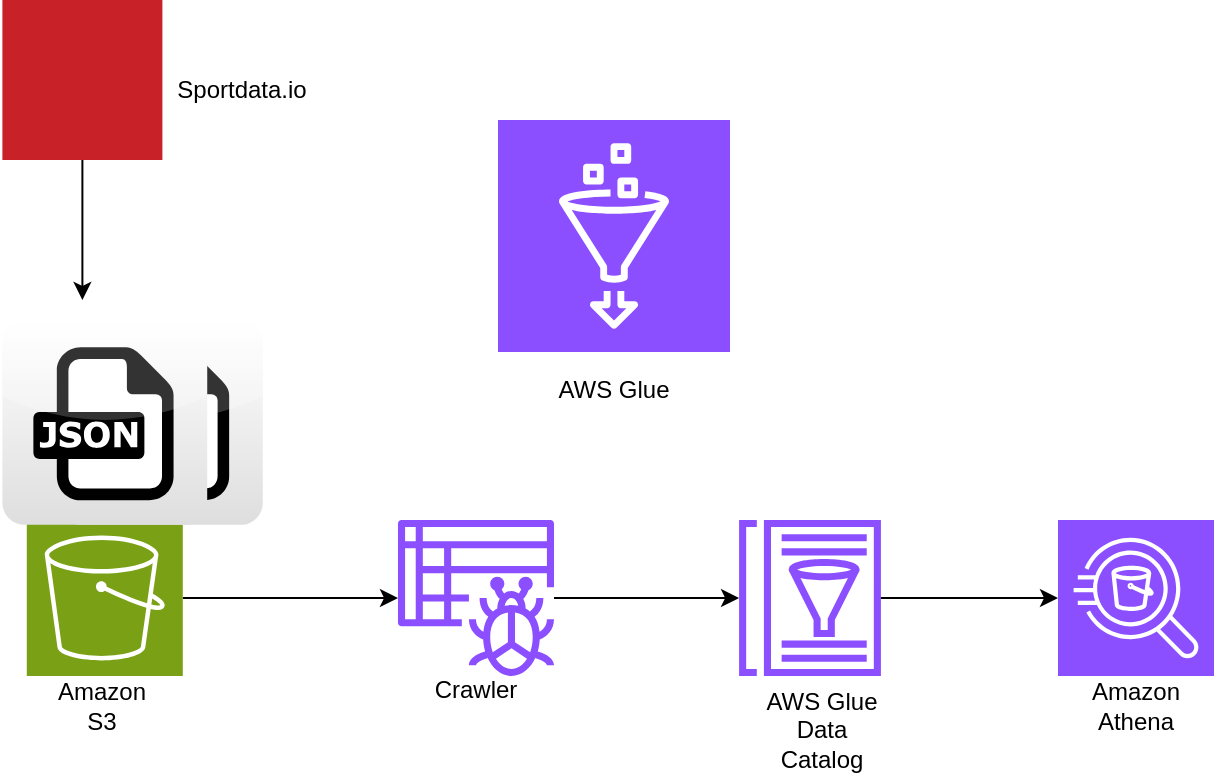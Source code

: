 <mxfile version="26.0.7">
  <diagram name="Page-1" id="956H6JY-0-MOLizt9Kqu">
    <mxGraphModel dx="1112" dy="469" grid="1" gridSize="10" guides="1" tooltips="1" connect="1" arrows="1" fold="1" page="1" pageScale="1" pageWidth="850" pageHeight="1100" math="0" shadow="0">
      <root>
        <mxCell id="0" />
        <mxCell id="1" parent="0" />
        <mxCell id="LlnNoyW3Q7HJ8SOHD1GW-13" style="edgeStyle=orthogonalEdgeStyle;rounded=0;orthogonalLoop=1;jettySize=auto;html=1;" edge="1" parent="1" source="LlnNoyW3Q7HJ8SOHD1GW-1" target="LlnNoyW3Q7HJ8SOHD1GW-6">
          <mxGeometry relative="1" as="geometry" />
        </mxCell>
        <mxCell id="LlnNoyW3Q7HJ8SOHD1GW-1" value="" style="sketch=0;points=[[0,0,0],[0.25,0,0],[0.5,0,0],[0.75,0,0],[1,0,0],[0,1,0],[0.25,1,0],[0.5,1,0],[0.75,1,0],[1,1,0],[0,0.25,0],[0,0.5,0],[0,0.75,0],[1,0.25,0],[1,0.5,0],[1,0.75,0]];outlineConnect=0;fontColor=#232F3E;fillColor=#7AA116;strokeColor=#ffffff;dashed=0;verticalLabelPosition=bottom;verticalAlign=top;align=center;html=1;fontSize=12;fontStyle=0;aspect=fixed;shape=mxgraph.aws4.resourceIcon;resIcon=mxgraph.aws4.s3;" vertex="1" parent="1">
          <mxGeometry x="94.4" y="360" width="78" height="78" as="geometry" />
        </mxCell>
        <mxCell id="LlnNoyW3Q7HJ8SOHD1GW-2" value="" style="sketch=0;outlineConnect=0;fontColor=#232F3E;gradientColor=none;fillColor=#8C4FFF;strokeColor=none;dashed=0;verticalLabelPosition=bottom;verticalAlign=top;align=center;html=1;fontSize=12;fontStyle=0;aspect=fixed;pointerEvents=1;shape=mxgraph.aws4.glue_data_catalog;" vertex="1" parent="1">
          <mxGeometry x="450" y="360" width="72" height="78" as="geometry" />
        </mxCell>
        <mxCell id="LlnNoyW3Q7HJ8SOHD1GW-3" value="" style="sketch=0;points=[[0,0,0],[0.25,0,0],[0.5,0,0],[0.75,0,0],[1,0,0],[0,1,0],[0.25,1,0],[0.5,1,0],[0.75,1,0],[1,1,0],[0,0.25,0],[0,0.5,0],[0,0.75,0],[1,0.25,0],[1,0.5,0],[1,0.75,0]];outlineConnect=0;fontColor=#232F3E;fillColor=#8C4FFF;strokeColor=#ffffff;dashed=0;verticalLabelPosition=bottom;verticalAlign=top;align=center;html=1;fontSize=12;fontStyle=0;aspect=fixed;shape=mxgraph.aws4.resourceIcon;resIcon=mxgraph.aws4.glue;" vertex="1" parent="1">
          <mxGeometry x="330" y="160" width="116" height="116" as="geometry" />
        </mxCell>
        <mxCell id="LlnNoyW3Q7HJ8SOHD1GW-4" value="" style="sketch=0;points=[[0,0,0],[0.25,0,0],[0.5,0,0],[0.75,0,0],[1,0,0],[0,1,0],[0.25,1,0],[0.5,1,0],[0.75,1,0],[1,1,0],[0,0.25,0],[0,0.5,0],[0,0.75,0],[1,0.25,0],[1,0.5,0],[1,0.75,0]];outlineConnect=0;fontColor=#232F3E;fillColor=#8C4FFF;strokeColor=#ffffff;dashed=0;verticalLabelPosition=bottom;verticalAlign=top;align=center;html=1;fontSize=12;fontStyle=0;aspect=fixed;shape=mxgraph.aws4.resourceIcon;resIcon=mxgraph.aws4.athena;" vertex="1" parent="1">
          <mxGeometry x="610" y="360" width="78" height="78" as="geometry" />
        </mxCell>
        <mxCell id="LlnNoyW3Q7HJ8SOHD1GW-5" value="" style="dashed=0;outlineConnect=0;html=1;align=center;labelPosition=center;verticalLabelPosition=bottom;verticalAlign=top;shape=mxgraph.webicons.json;gradientColor=#DFDEDE" vertex="1" parent="1">
          <mxGeometry x="110" y="260" width="102.4" height="102.4" as="geometry" />
        </mxCell>
        <mxCell id="LlnNoyW3Q7HJ8SOHD1GW-14" style="edgeStyle=orthogonalEdgeStyle;rounded=0;orthogonalLoop=1;jettySize=auto;html=1;" edge="1" parent="1" source="LlnNoyW3Q7HJ8SOHD1GW-6" target="LlnNoyW3Q7HJ8SOHD1GW-2">
          <mxGeometry relative="1" as="geometry" />
        </mxCell>
        <mxCell id="LlnNoyW3Q7HJ8SOHD1GW-6" value="" style="sketch=0;outlineConnect=0;fontColor=#232F3E;gradientColor=none;fillColor=#8C4FFF;strokeColor=none;dashed=0;verticalLabelPosition=bottom;verticalAlign=top;align=center;html=1;fontSize=12;fontStyle=0;aspect=fixed;pointerEvents=1;shape=mxgraph.aws4.glue_crawlers;" vertex="1" parent="1">
          <mxGeometry x="280" y="360" width="78" height="78" as="geometry" />
        </mxCell>
        <mxCell id="LlnNoyW3Q7HJ8SOHD1GW-7" value="" style="dashed=0;outlineConnect=0;html=1;align=center;labelPosition=center;verticalLabelPosition=bottom;verticalAlign=top;shape=mxgraph.webicons.json;gradientColor=#DFDEDE" vertex="1" parent="1">
          <mxGeometry x="82.2" y="260" width="102.4" height="102.4" as="geometry" />
        </mxCell>
        <mxCell id="LlnNoyW3Q7HJ8SOHD1GW-12" style="edgeStyle=orthogonalEdgeStyle;rounded=0;orthogonalLoop=1;jettySize=auto;html=1;" edge="1" parent="1" source="LlnNoyW3Q7HJ8SOHD1GW-11">
          <mxGeometry relative="1" as="geometry">
            <mxPoint x="122.2" y="250" as="targetPoint" />
          </mxGeometry>
        </mxCell>
        <mxCell id="LlnNoyW3Q7HJ8SOHD1GW-11" value="" style="fillColor=#C82128;aspect=fixed;sketch=0;pointerEvents=1;shadow=0;dashed=0;html=1;strokeColor=none;labelPosition=center;verticalLabelPosition=bottom;outlineConnect=0;verticalAlign=top;align=center;shape=mxgraph.openstack.nova_server;" vertex="1" parent="1">
          <mxGeometry x="82.2" y="100" width="80" height="80" as="geometry" />
        </mxCell>
        <mxCell id="LlnNoyW3Q7HJ8SOHD1GW-15" style="edgeStyle=orthogonalEdgeStyle;rounded=0;orthogonalLoop=1;jettySize=auto;html=1;entryX=0;entryY=0.5;entryDx=0;entryDy=0;entryPerimeter=0;" edge="1" parent="1" source="LlnNoyW3Q7HJ8SOHD1GW-2" target="LlnNoyW3Q7HJ8SOHD1GW-4">
          <mxGeometry relative="1" as="geometry" />
        </mxCell>
        <mxCell id="LlnNoyW3Q7HJ8SOHD1GW-16" value="Amazon S3" style="text;strokeColor=none;align=center;fillColor=none;html=1;verticalAlign=middle;whiteSpace=wrap;rounded=0;" vertex="1" parent="1">
          <mxGeometry x="102.2" y="438" width="60" height="30" as="geometry" />
        </mxCell>
        <mxCell id="LlnNoyW3Q7HJ8SOHD1GW-17" value="Crawler" style="text;strokeColor=none;align=center;fillColor=none;html=1;verticalAlign=middle;whiteSpace=wrap;rounded=0;" vertex="1" parent="1">
          <mxGeometry x="289" y="430" width="60" height="30" as="geometry" />
        </mxCell>
        <mxCell id="LlnNoyW3Q7HJ8SOHD1GW-18" value="AWS Glue Data Catalog" style="text;strokeColor=none;align=center;fillColor=none;html=1;verticalAlign=middle;whiteSpace=wrap;rounded=0;" vertex="1" parent="1">
          <mxGeometry x="462" y="450" width="60" height="30" as="geometry" />
        </mxCell>
        <mxCell id="LlnNoyW3Q7HJ8SOHD1GW-19" value="Amazon Athena" style="text;strokeColor=none;align=center;fillColor=none;html=1;verticalAlign=middle;whiteSpace=wrap;rounded=0;" vertex="1" parent="1">
          <mxGeometry x="619" y="438" width="60" height="30" as="geometry" />
        </mxCell>
        <mxCell id="LlnNoyW3Q7HJ8SOHD1GW-20" value="AWS Glue" style="text;strokeColor=none;align=center;fillColor=none;html=1;verticalAlign=middle;whiteSpace=wrap;rounded=0;" vertex="1" parent="1">
          <mxGeometry x="358" y="280" width="60" height="30" as="geometry" />
        </mxCell>
        <mxCell id="LlnNoyW3Q7HJ8SOHD1GW-21" value="Sportdata.io" style="text;strokeColor=none;align=center;fillColor=none;html=1;verticalAlign=middle;whiteSpace=wrap;rounded=0;" vertex="1" parent="1">
          <mxGeometry x="172.4" y="130" width="60" height="30" as="geometry" />
        </mxCell>
      </root>
    </mxGraphModel>
  </diagram>
</mxfile>
